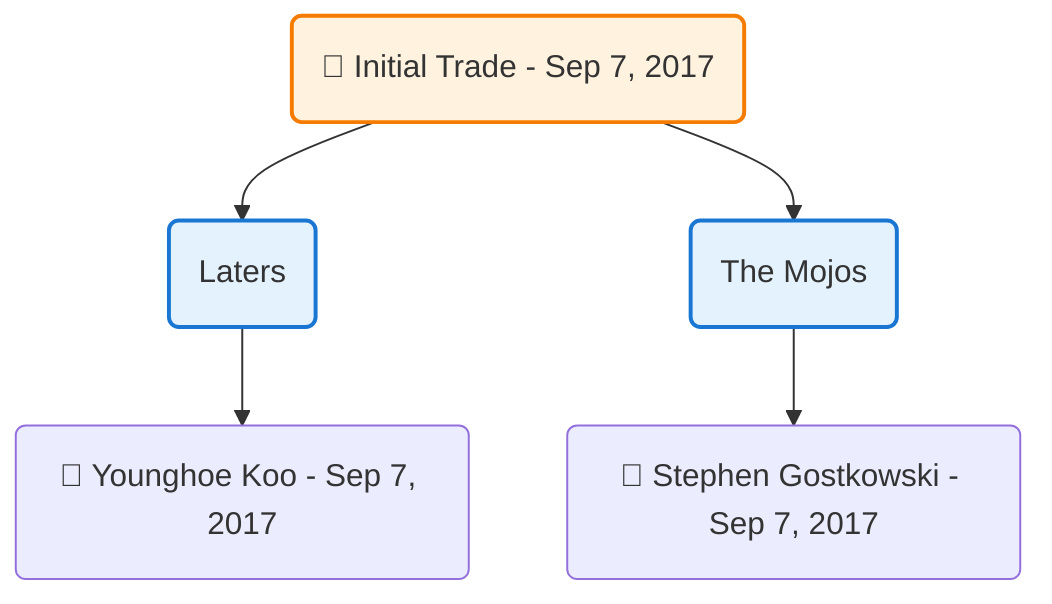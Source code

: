 flowchart TD

    TRADE_MAIN("🔄 Initial Trade - Sep 7, 2017")
    TEAM_1("Laters")
    TEAM_2("The Mojos")
    NODE_0b27ee92-142e-4ff7-9c65-0d86fadf5b18("🔄 Younghoe Koo - Sep 7, 2017")
    NODE_ad29afa0-6de5-4e5f-8738-ff9059908c4d("🔄 Stephen Gostkowski - Sep 7, 2017")

    TRADE_MAIN --> TEAM_1
    TRADE_MAIN --> TEAM_2
    TEAM_1 --> NODE_0b27ee92-142e-4ff7-9c65-0d86fadf5b18
    TEAM_2 --> NODE_ad29afa0-6de5-4e5f-8738-ff9059908c4d

    %% Node styling
    classDef teamNode fill:#e3f2fd,stroke:#1976d2,stroke-width:2px
    classDef tradeNode fill:#fff3e0,stroke:#f57c00,stroke-width:2px
    classDef playerNode fill:#f3e5f5,stroke:#7b1fa2,stroke-width:1px
    classDef nonRootPlayerNode fill:#f5f5f5,stroke:#757575,stroke-width:1px
    classDef endNode fill:#ffebee,stroke:#c62828,stroke-width:2px
    classDef waiverNode fill:#e8f5e8,stroke:#388e3c,stroke-width:2px
    classDef championshipNode fill:#fff9c4,stroke:#f57f17,stroke-width:3px

    class TEAM_1,TEAM_2 teamNode
    class TRADE_MAIN tradeNode